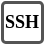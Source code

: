 <mxfile>
    <diagram id="oDWM2pUyvWPSWp5A3Ifd" name="Page-1">
        <mxGraphModel dx="191" dy="86" grid="1" gridSize="10" guides="1" tooltips="1" connect="1" arrows="1" fold="1" page="1" pageScale="1" pageWidth="850" pageHeight="1100" math="0" shadow="0">
            <root>
                <mxCell id="0"/>
                <mxCell id="1" parent="0"/>
                <mxCell id="14" value="" style="rounded=1;whiteSpace=wrap;html=1;arcSize=8;fillColor=none;opacity=90;strokeColor=#424242;strokeWidth=1.5;" parent="1" vertex="1">
                    <mxGeometry x="100" y="20" width="20" height="20" as="geometry"/>
                </mxCell>
                <mxCell id="3" value="&lt;b&gt;SSH&lt;/b&gt;" style="text;html=1;align=center;verticalAlign=middle;whiteSpace=wrap;rounded=0;fontSize=9;spacing=0;fontFamily=Tahoma;opacity=70;strokeWidth=1;" parent="1" vertex="1">
                    <mxGeometry x="100" y="20" width="20" height="20" as="geometry"/>
                </mxCell>
            </root>
        </mxGraphModel>
    </diagram>
</mxfile>